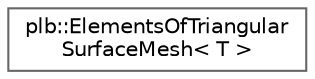 digraph "Graphical Class Hierarchy"
{
 // LATEX_PDF_SIZE
  bgcolor="transparent";
  edge [fontname=Helvetica,fontsize=10,labelfontname=Helvetica,labelfontsize=10];
  node [fontname=Helvetica,fontsize=10,shape=box,height=0.2,width=0.4];
  rankdir="LR";
  Node0 [id="Node000000",label="plb::ElementsOfTriangular\lSurfaceMesh\< T \>",height=0.2,width=0.4,color="grey40", fillcolor="white", style="filled",URL="$classplb_1_1ElementsOfTriangularSurfaceMesh.html",tooltip=" "];
}
